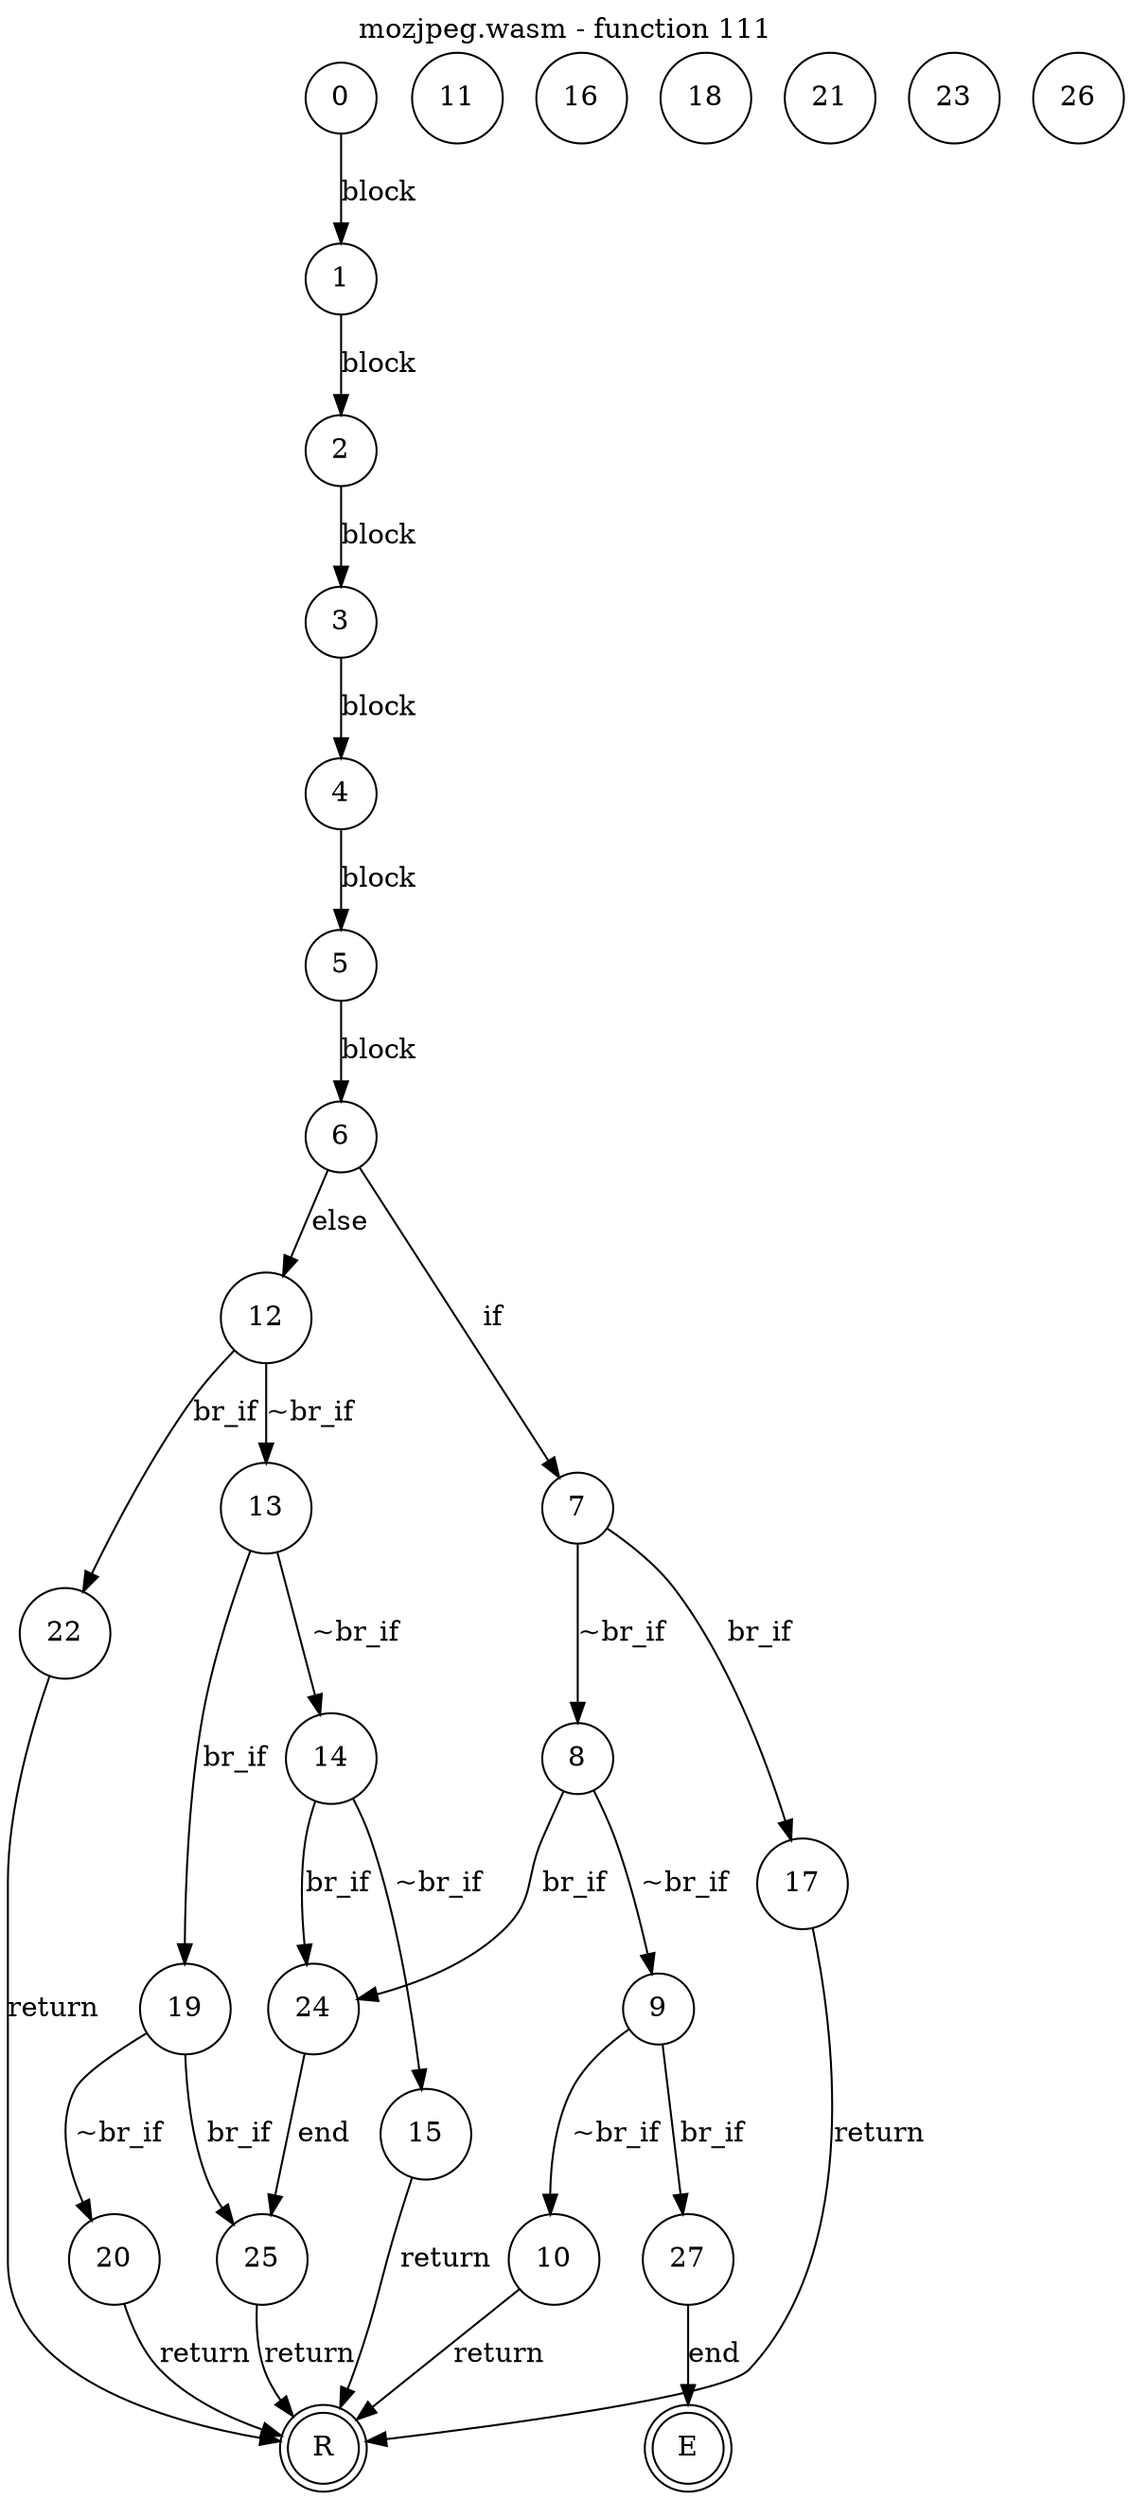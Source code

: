 digraph finite_state_machine {
    label = "mozjpeg.wasm - function 111"
    labelloc =  t
    labelfontsize = 16
    labelfontcolor = black
    labelfontname = "Helvetica"
    node [shape = doublecircle]; E R ;
node [shape=circle, fontcolor=black, style="", label="0"]0
node [shape=circle, fontcolor=black, style="", label="1"]1
node [shape=circle, fontcolor=black, style="", label="2"]2
node [shape=circle, fontcolor=black, style="", label="3"]3
node [shape=circle, fontcolor=black, style="", label="4"]4
node [shape=circle, fontcolor=black, style="", label="5"]5
node [shape=circle, fontcolor=black, style="", label="6"]6
node [shape=circle, fontcolor=black, style="", label="7"]7
node [shape=circle, fontcolor=black, style="", label="8"]8
node [shape=circle, fontcolor=black, style="", label="9"]9
node [shape=circle, fontcolor=black, style="", label="10"]10
node [shape=circle, fontcolor=black, style="", label="11"]11
node [shape=circle, fontcolor=black, style="", label="12"]12
node [shape=circle, fontcolor=black, style="", label="13"]13
node [shape=circle, fontcolor=black, style="", label="14"]14
node [shape=circle, fontcolor=black, style="", label="15"]15
node [shape=circle, fontcolor=black, style="", label="16"]16
node [shape=circle, fontcolor=black, style="", label="17"]17
node [shape=circle, fontcolor=black, style="", label="18"]18
node [shape=circle, fontcolor=black, style="", label="19"]19
node [shape=circle, fontcolor=black, style="", label="20"]20
node [shape=circle, fontcolor=black, style="", label="21"]21
node [shape=circle, fontcolor=black, style="", label="22"]22
node [shape=circle, fontcolor=black, style="", label="23"]23
node [shape=circle, fontcolor=black, style="", label="24"]24
node [shape=circle, fontcolor=black, style="", label="25"]25
node [shape=circle, fontcolor=black, style="", label="26"]26
node [shape=circle, fontcolor=black, style="", label="27"]27
node [shape=circle, fontcolor=black, style="", label="E"]E
node [shape=circle, fontcolor=black, style="", label="R"]R
    0 -> 1[label="block"];
    1 -> 2[label="block"];
    2 -> 3[label="block"];
    3 -> 4[label="block"];
    4 -> 5[label="block"];
    5 -> 6[label="block"];
    6 -> 7[label="if"];
    6 -> 12[label="else"];
    7 -> 8[label="~br_if"];
    7 -> 17[label="br_if"];
    8 -> 9[label="~br_if"];
    8 -> 24[label="br_if"];
    9 -> 10[label="~br_if"];
    9 -> 27[label="br_if"];
    10 -> R[label="return"];
    12 -> 13[label="~br_if"];
    12 -> 22[label="br_if"];
    13 -> 14[label="~br_if"];
    13 -> 19[label="br_if"];
    14 -> 15[label="~br_if"];
    14 -> 24[label="br_if"];
    15 -> R[label="return"];
    17 -> R[label="return"];
    19 -> 20[label="~br_if"];
    19 -> 25[label="br_if"];
    20 -> R[label="return"];
    22 -> R[label="return"];
    24 -> 25[label="end"];
    25 -> R[label="return"];
    27 -> E[label="end"];
}
